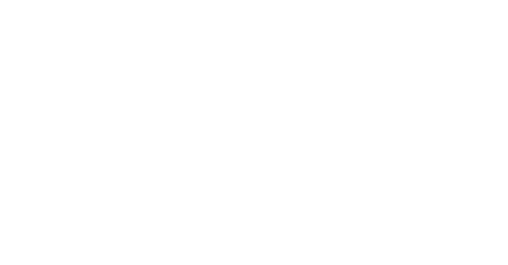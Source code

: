 digraph G  {
  graph [bgcolor=transparent]
  rankdir=LR;
  A -> B [color=white];
  A -> C [color=white];
  C -> D [color=white];
  B -> D [color=white];
  A -> D [label="10฿",fontname="ubuntu",color=white,fontcolor=white]
  A [style=invisible];
  B [style=invisible];
  C [style=invisible];
  D [style=invisible];
}
